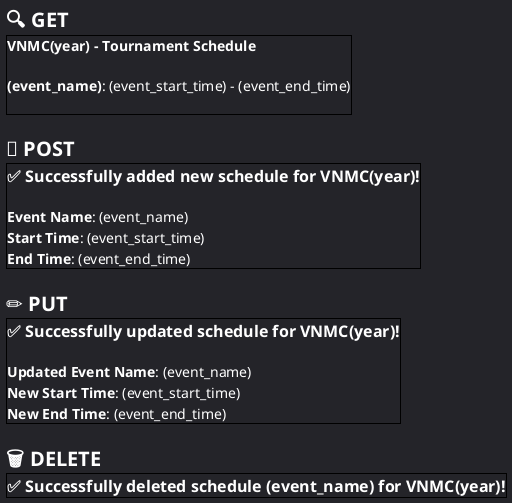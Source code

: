 @startsalt schedule
	<style>
		saltDiagram {
			BackgroundColor #242429
		}
	</style>
	{
		= <color:#ffffff>🔍 GET
		{+
			<b><color:#ffffff><size:14>VNMC(year) - Tournament Schedule
			.
			<color:#ffffff><size:14>**(event_name)**: (event_start_time) - (event_end_time)
			/' rest of schedules '/ .
		}
		.
		= <color:#ffffff>📄 POST
		{+
			<b><color:#ffffff><size:16>✅ Successfully added new schedule for VNMC(year)!
			.
			<color:#ffffff><size:14>**Event Name**: (event_name)
			<color:#ffffff><size:14>**Start Time**: (event_start_time)
			<color:#ffffff><size:14>**End Time**: (event_end_time)
		}
		.
		= <color:#ffffff>✏️ PUT
		{+
			<b><color:#ffffff><size:16>✅ Successfully updated schedule for VNMC(year)!
			.
			<color:#ffffff><size:14>**Updated Event Name**: (event_name)
			<color:#ffffff><size:14>**New Start Time**: (event_start_time)
			<color:#ffffff><size:14>**New End Time**: (event_end_time)
		}
		.
		= <color:#ffffff>🗑️ DELETE
		{+
			<b><color:#ffffff><size:16>✅ Successfully deleted schedule (event_name) for VNMC(year)!
		}
	}
@endsalt